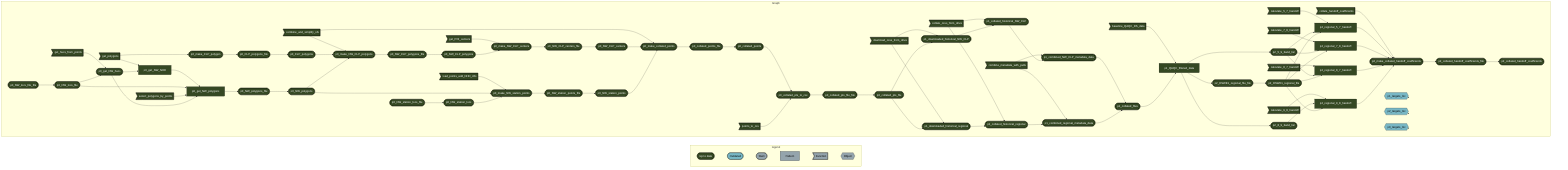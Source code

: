 graph LR
  subgraph legend
    direction LR
    x7420bd9270f8d27d([""Up to date""]):::uptodate --- x0a52b03877696646([""Outdated""]):::outdated
    x0a52b03877696646([""Outdated""]):::outdated --- xbf4603d6c2c2ad6b([""Stem""]):::none
    xbf4603d6c2c2ad6b([""Stem""]):::none --- x70a5fa6bea6f298d[""Pattern""]:::none
    x70a5fa6bea6f298d[""Pattern""]:::none --- xf0bce276fe2b9d3e>""Function""]:::none
    xf0bce276fe2b9d3e>""Function""]:::none --- x5bffbffeae195fc9{{""Object""}}:::none
  end
  subgraph Graph
    direction LR
    xdcbbc71ec73ed665>"baseline_QAQC_RS_data"]:::uptodate --> x2fa6dd3d4cc94fb2["p1_QAQC_filtered_data"]:::uptodate
    x09dc50a129275f2e(["p1_collated_files"]):::uptodate --> x2fa6dd3d4cc94fb2["p1_QAQC_filtered_data"]:::uptodate
    x18334dc3bd308c80(["p0_NW_CLP_centers_file"]):::uptodate --> xb80fb9337d7b279c(["p0_NW_CLP_centers"]):::uptodate
    xc2c1720ef3d581fb(["p2_collated_handoff_coefficients_file"]):::uptodate --> xd300ba79d502b989(["p2_collated_handoff_coefficients"]):::uptodate
    xfbf236c5a2d16b7f>"combine_and_simplify_sfs"]:::uptodate --> xdec52b017fc2c2ab(["p0_make_collated_points"]):::uptodate
    xb80fb9337d7b279c(["p0_NW_CLP_centers"]):::uptodate --> xdec52b017fc2c2ab(["p0_make_collated_points"]):::uptodate
    x0610546e195b120e(["p0_NW_station_points"]):::uptodate --> xdec52b017fc2c2ab(["p0_make_collated_points"]):::uptodate
    xf7e743aae0fe878c(["p0_collated_pts_to_csv"]):::uptodate --> xe20ea0f06825fcb2(["p0_collated_pts_file_file"]):::uptodate
    xdec52b017fc2c2ab(["p0_make_collated_points"]):::uptodate --> x108ae07a71408143(["p0_collated_points_file"]):::uptodate
    x4293b59ae813e46d(["p0_NW_polygons_file"]):::uptodate --> x087868ac22b27bfc(["p0_NW_polygons"]):::uptodate
    xb8b66377ce03c48e>"calculate_7_8_handoff"]:::uptodate --> xca5bedbb82c0e260["p2_regional_7_8_handoff"]:::uptodate
    x3b17d5e46be4a6c1(["p2_5_9_band_list"]):::uptodate --> xca5bedbb82c0e260["p2_regional_7_8_handoff"]:::uptodate
    xd9a155aee2f756e8(["p2_DSWE1_regional_file"]):::uptodate --> xca5bedbb82c0e260["p2_regional_7_8_handoff"]:::uptodate
    xe6114c4964b2ed63>"download_csvs_from_drive"]:::uptodate --> xcb718757ec604874(["p1_downloaded_historical_regional"]):::uptodate
    xd335ab5b83d379a4(["p0_collated_pts_file"]):::uptodate --> xcb718757ec604874(["p1_downloaded_historical_regional"]):::uptodate
    x381670d2b9b2e829>"get_polygons"]:::uptodate --> x15e6a9c96ca0d2e4(["p0_make_CLP_polygon"]):::uptodate
    x4b02b324118878ed(["p0_CLP_polygons_file"]):::uptodate --> x42c031fba8debd32(["p0_CLP_polygons"]):::uptodate
    x6bc791ebaeaec04f>"calculate_8_7_handoff"]:::uptodate --> xfc14931e31efbff2["p2_regional_8_7_handoff"]:::uptodate
    x3b17d5e46be4a6c1(["p2_5_9_band_list"]):::uptodate --> xfc14931e31efbff2["p2_regional_8_7_handoff"]:::uptodate
    xd9a155aee2f756e8(["p2_DSWE1_regional_file"]):::uptodate --> xfc14931e31efbff2["p2_regional_8_7_handoff"]:::uptodate
    xc22133783951f2d0(["p0_NW_station_locs_file"]):::uptodate --> x237ecf9f93eb4158(["p0_NW_station_locs"]):::uptodate
    x5e3bef274e2f4473(["p0_NW_CLP_polygons_file"]):::uptodate --> x2ee286d7ae06cbde(["p0_NW_CLP_polygons"]):::uptodate
    xaf07a05bf3aaf1b9>"get_hucs_from_points"]:::uptodate --> x41b0973033fc4193(["p0_get_NW_hucs"]):::uptodate
    xca652bad5dca7079(["p0_NW_locs_file"]):::uptodate --> x41b0973033fc4193(["p0_get_NW_hucs"]):::uptodate
    x50563b84aeff812f(["p0_make_NW_CLP_centers"]):::uptodate --> x18334dc3bd308c80(["p0_NW_CLP_centers_file"]):::uptodate
    x25a0c6bfeddbfd1c(["p0_make_NW_CLP_polygons"]):::uptodate --> x5e3bef274e2f4473(["p0_NW_CLP_polygons_file"]):::uptodate
    xd420f12bba7d9bb5(["p0_make_NW_station_points"]):::uptodate --> x48fad8921fed8075(["p0_NW_station_points_file"]):::uptodate
    x31c12dca6242a905>"collate_handoff_coefficients"]:::uptodate --> x49230f9bd9a1da69(["p2_make_collated_handoff_coefficients"]):::uptodate
    x424782c26ca70708["p2_regional_5_7_handoff"]:::uptodate --> x49230f9bd9a1da69(["p2_make_collated_handoff_coefficients"]):::uptodate
    xca5bedbb82c0e260["p2_regional_7_8_handoff"]:::uptodate --> x49230f9bd9a1da69(["p2_make_collated_handoff_coefficients"]):::uptodate
    xfc14931e31efbff2["p2_regional_8_7_handoff"]:::uptodate --> x49230f9bd9a1da69(["p2_make_collated_handoff_coefficients"]):::uptodate
    x4e097162482f873f["p2_regional_9_8_handoff"]:::uptodate --> x49230f9bd9a1da69(["p2_make_collated_handoff_coefficients"]):::uptodate
    x108ae07a71408143(["p0_collated_points_file"]):::uptodate --> xb8ec1e5bb773db16(["p0_collated_points"]):::uptodate
    x381670d2b9b2e829>"get_polygons"]:::uptodate --> xc6a497bc8fa76c9a["p0_get_NW_NHD"]:::uptodate
    x41b0973033fc4193(["p0_get_NW_hucs"]):::uptodate --> xc6a497bc8fa76c9a["p0_get_NW_NHD"]:::uptodate
    xc6a497bc8fa76c9a["p0_get_NW_NHD"]:::uptodate --> x0da305746ca4c2ac["p0_get_NW_polygons"]:::uptodate
    xca652bad5dca7079(["p0_NW_locs_file"]):::uptodate --> x0da305746ca4c2ac["p0_get_NW_polygons"]:::uptodate
    xb6046b564c2b17c1>"select_polygons_by_points"]:::uptodate --> x0da305746ca4c2ac["p0_get_NW_polygons"]:::uptodate
    x41b0973033fc4193(["p0_get_NW_hucs"]):::uptodate --> x0da305746ca4c2ac["p0_get_NW_polygons"]:::uptodate
    xe2c4905e6a8c366f(["p2_DSWE1_regional_file_file"]):::uptodate --> xd9a155aee2f756e8(["p2_DSWE1_regional_file"]):::uptodate
    x48fad8921fed8075(["p0_NW_station_points_file"]):::uptodate --> x0610546e195b120e(["p0_NW_station_points"]):::uptodate
    x49230f9bd9a1da69(["p2_make_collated_handoff_coefficients"]):::uptodate --> xc2c1720ef3d581fb(["p2_collated_handoff_coefficients_file"]):::uptodate
    xb8ec1e5bb773db16(["p0_collated_points"]):::uptodate --> xf7e743aae0fe878c(["p0_collated_pts_to_csv"]):::uptodate
    x5b61bf087fabd667>"points_to_csv"]:::uptodate --> xf7e743aae0fe878c(["p0_collated_pts_to_csv"]):::uptodate
    x8a2822f6635bd6b5>"collate_csvs_from_drive"]:::uptodate --> xd9e70e15b779f2a8(["p1_collated_historical_NW_CLP"]):::uptodate
    x03036e256aaef04d(["p1_downloaded_historical_NW_CLP"]):::uptodate --> xd9e70e15b779f2a8(["p1_collated_historical_NW_CLP"]):::uptodate
    x69b69692f485061f(["p1_combined_NW_CLP_metadata_data"]):::uptodate --> x09dc50a129275f2e(["p1_collated_files"]):::uptodate
    x82c1fa3998fea655(["p1_combined_regional_metadata_data"]):::uptodate --> x09dc50a129275f2e(["p1_collated_files"]):::uptodate
    x15e6a9c96ca0d2e4(["p0_make_CLP_polygon"]):::uptodate --> x4b02b324118878ed(["p0_CLP_polygons_file"]):::uptodate
    xb115dc86c58dee32>"get_POI_centers"]:::uptodate --> x50563b84aeff812f(["p0_make_NW_CLP_centers"]):::uptodate
    x2ee286d7ae06cbde(["p0_NW_CLP_polygons"]):::uptodate --> x50563b84aeff812f(["p0_make_NW_CLP_centers"]):::uptodate
    x2fa6dd3d4cc94fb2["p1_QAQC_filtered_data"]:::uptodate --> x3b17d5e46be4a6c1(["p2_5_9_band_list"]):::uptodate
    x925445b64f5515ad>"combine_metadata_with_pulls"]:::uptodate --> x69b69692f485061f(["p1_combined_NW_CLP_metadata_data"]):::uptodate
    xd9e70e15b779f2a8(["p1_collated_historical_NW_CLP"]):::uptodate --> x69b69692f485061f(["p1_combined_NW_CLP_metadata_data"]):::uptodate
    x2fa6dd3d4cc94fb2["p1_QAQC_filtered_data"]:::uptodate --> xb695dfd73b638217(["p2_8_9_band_list"]):::uptodate
    xe20ea0f06825fcb2(["p0_collated_pts_file_file"]):::uptodate --> xd335ab5b83d379a4(["p0_collated_pts_file"]):::uptodate
    xff8a2b0e00f078a5>"calculate_5_7_handoff"]:::uptodate --> x424782c26ca70708["p2_regional_5_7_handoff"]:::uptodate
    x3b17d5e46be4a6c1(["p2_5_9_band_list"]):::uptodate --> x424782c26ca70708["p2_regional_5_7_handoff"]:::uptodate
    xd9a155aee2f756e8(["p2_DSWE1_regional_file"]):::uptodate --> x424782c26ca70708["p2_regional_5_7_handoff"]:::uptodate
    x8a2822f6635bd6b5>"collate_csvs_from_drive"]:::uptodate --> x3d1c9030311f871c(["p1_collated_historical_regional"]):::uptodate
    xcb718757ec604874(["p1_downloaded_historical_regional"]):::uptodate --> x3d1c9030311f871c(["p1_collated_historical_regional"]):::uptodate
    x8646bc4bbb368426(["p0_NW_locs_file_file"]):::uptodate --> xca652bad5dca7079(["p0_NW_locs_file"]):::uptodate
    xaf703f04ade75c35>"calculate_9_8_handoff"]:::uptodate --> x4e097162482f873f["p2_regional_9_8_handoff"]:::uptodate
    xb695dfd73b638217(["p2_8_9_band_list"]):::uptodate --> x4e097162482f873f["p2_regional_9_8_handoff"]:::uptodate
    xd9a155aee2f756e8(["p2_DSWE1_regional_file"]):::uptodate --> x4e097162482f873f["p2_regional_9_8_handoff"]:::uptodate
    xe6114c4964b2ed63>"download_csvs_from_drive"]:::uptodate --> x03036e256aaef04d(["p1_downloaded_historical_NW_CLP"]):::uptodate
    xd335ab5b83d379a4(["p0_collated_pts_file"]):::uptodate --> x03036e256aaef04d(["p1_downloaded_historical_NW_CLP"]):::uptodate
    x925445b64f5515ad>"combine_metadata_with_pulls"]:::uptodate --> x82c1fa3998fea655(["p1_combined_regional_metadata_data"]):::uptodate
    x3d1c9030311f871c(["p1_collated_historical_regional"]):::uptodate --> x82c1fa3998fea655(["p1_combined_regional_metadata_data"]):::uptodate
    xbd672cf7550f2af2>"load_points_add_NHD_info"]:::uptodate --> xd420f12bba7d9bb5(["p0_make_NW_station_points"]):::uptodate
    x087868ac22b27bfc(["p0_NW_polygons"]):::uptodate --> xd420f12bba7d9bb5(["p0_make_NW_station_points"]):::uptodate
    x237ecf9f93eb4158(["p0_NW_station_locs"]):::uptodate --> xd420f12bba7d9bb5(["p0_make_NW_station_points"]):::uptodate
    x0da305746ca4c2ac["p0_get_NW_polygons"]:::uptodate --> x4293b59ae813e46d(["p0_NW_polygons_file"]):::uptodate
    x2fa6dd3d4cc94fb2["p1_QAQC_filtered_data"]:::uptodate --> xe2c4905e6a8c366f(["p2_DSWE1_regional_file_file"]):::uptodate
    xfbf236c5a2d16b7f>"combine_and_simplify_sfs"]:::uptodate --> x25a0c6bfeddbfd1c(["p0_make_NW_CLP_polygons"]):::uptodate
    x42c031fba8debd32(["p0_CLP_polygons"]):::uptodate --> x25a0c6bfeddbfd1c(["p0_make_NW_CLP_polygons"]):::uptodate
    x087868ac22b27bfc(["p0_NW_polygons"]):::uptodate --> x25a0c6bfeddbfd1c(["p0_make_NW_CLP_polygons"]):::uptodate
    xec0704e9d53864a1{{"p1_targets_list"}}:::outdated --> xec0704e9d53864a1{{"p1_targets_list"}}:::outdated
    x4e5b18507a4933f4{{"p2_targets_list"}}:::outdated --> x4e5b18507a4933f4{{"p2_targets_list"}}:::outdated
    x251b431606ed97b5{{"p0_targets_list"}}:::outdated --> x251b431606ed97b5{{"p0_targets_list"}}:::outdated
  end
  classDef uptodate stroke:#000000,color:#ffffff,fill:#354823;
  classDef outdated stroke:#000000,color:#000000,fill:#78B7C5;
  classDef none stroke:#000000,color:#000000,fill:#94a4ac;
  linkStyle 0 stroke-width:0px;
  linkStyle 1 stroke-width:0px;
  linkStyle 2 stroke-width:0px;
  linkStyle 3 stroke-width:0px;
  linkStyle 4 stroke-width:0px;
  linkStyle 82 stroke-width:0px;
  linkStyle 83 stroke-width:0px;
  linkStyle 84 stroke-width:0px;